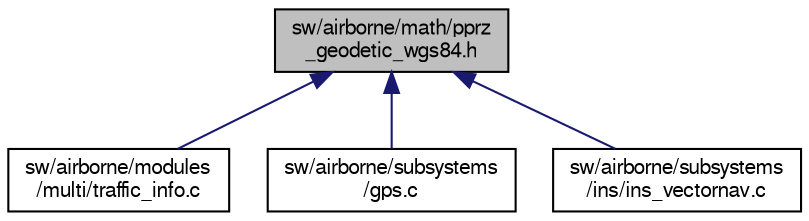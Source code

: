 digraph "sw/airborne/math/pprz_geodetic_wgs84.h"
{
  edge [fontname="FreeSans",fontsize="10",labelfontname="FreeSans",labelfontsize="10"];
  node [fontname="FreeSans",fontsize="10",shape=record];
  Node1 [label="sw/airborne/math/pprz\l_geodetic_wgs84.h",height=0.2,width=0.4,color="black", fillcolor="grey75", style="filled", fontcolor="black"];
  Node1 -> Node2 [dir="back",color="midnightblue",fontsize="10",style="solid",fontname="FreeSans"];
  Node2 [label="sw/airborne/modules\l/multi/traffic_info.c",height=0.2,width=0.4,color="black", fillcolor="white", style="filled",URL="$traffic__info_8c.html"];
  Node1 -> Node3 [dir="back",color="midnightblue",fontsize="10",style="solid",fontname="FreeSans"];
  Node3 [label="sw/airborne/subsystems\l/gps.c",height=0.2,width=0.4,color="black", fillcolor="white", style="filled",URL="$gps_8c.html",tooltip="Device independent GPS code. "];
  Node1 -> Node4 [dir="back",color="midnightblue",fontsize="10",style="solid",fontname="FreeSans"];
  Node4 [label="sw/airborne/subsystems\l/ins/ins_vectornav.c",height=0.2,width=0.4,color="black", fillcolor="white", style="filled",URL="$ins__vectornav_8c.html",tooltip="Vectornav VN-200 INS subsystem. "];
}
